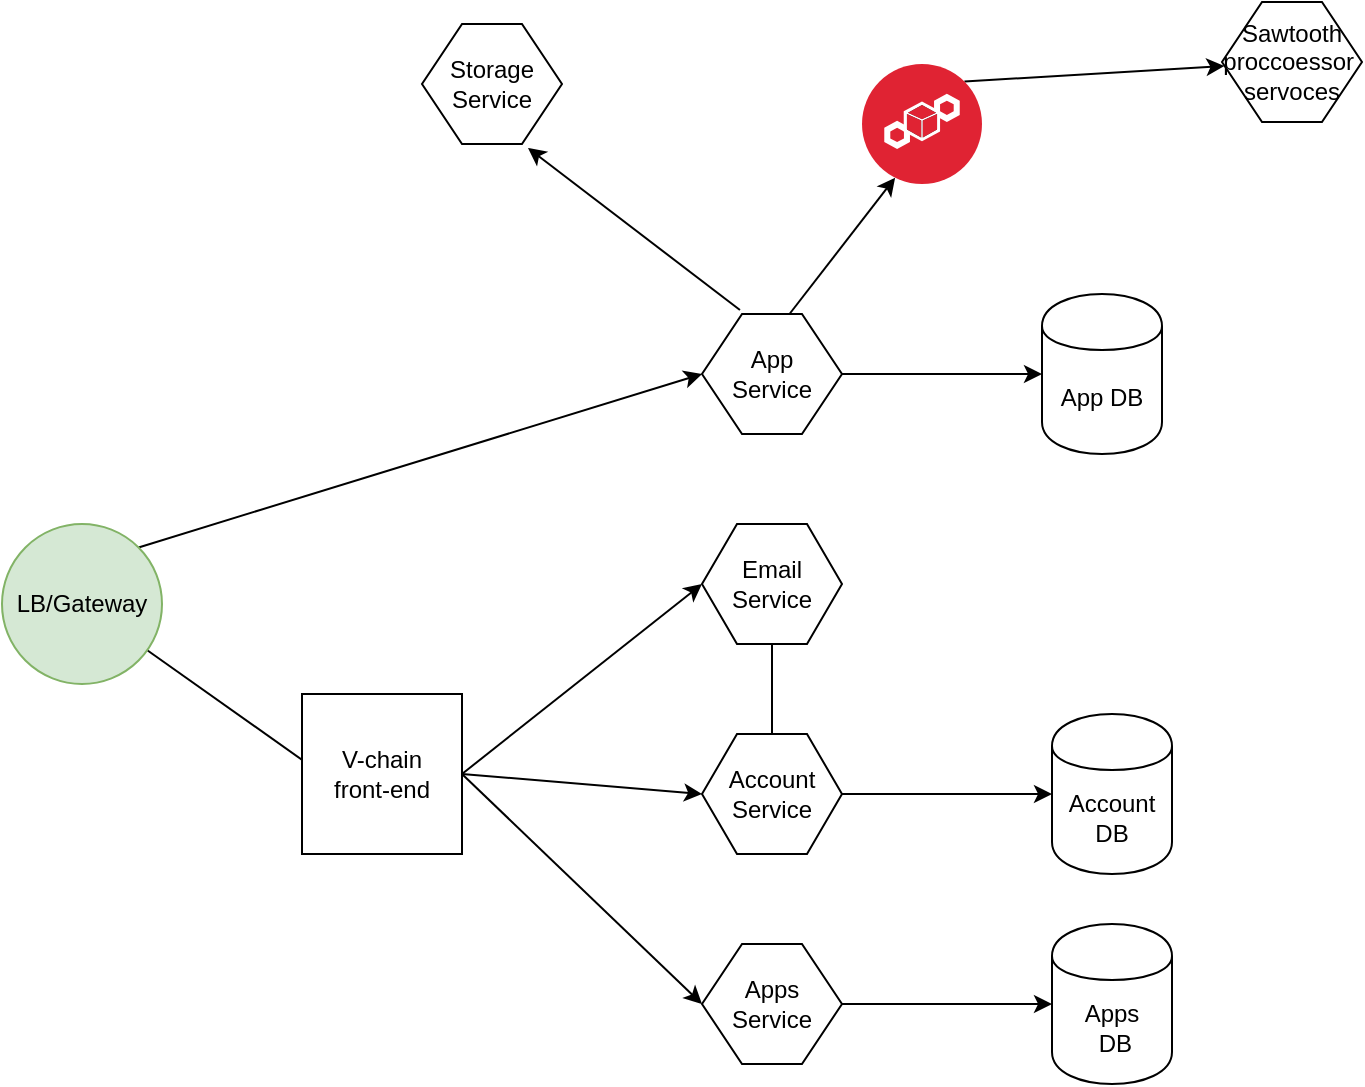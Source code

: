 <mxfile version="12.4.3" type="github" pages="2">
  <diagram id="S9bAF8Y2xewPEpYPeAAs" name="architecture">
    <mxGraphModel dx="1553" dy="1986" grid="1" gridSize="10" guides="1" tooltips="1" connect="1" arrows="1" fold="1" page="1" pageScale="1" pageWidth="827" pageHeight="1169" math="0" shadow="0">
      <root>
        <mxCell id="0"/>
        <mxCell id="1" parent="0"/>
        <mxCell id="KJewuH6JOESfiElqel58-6" style="edgeStyle=none;rounded=0;orthogonalLoop=1;jettySize=auto;html=1;entryX=0;entryY=0.5;entryDx=0;entryDy=0;exitX=1;exitY=0.5;exitDx=0;exitDy=0;" parent="1" source="EZ-6pBKwDiRtnUQuMYFM-1" target="c5t16O94_06bRo73200G-6" edge="1">
          <mxGeometry relative="1" as="geometry">
            <mxPoint x="280" y="240" as="sourcePoint"/>
          </mxGeometry>
        </mxCell>
        <mxCell id="KJewuH6JOESfiElqel58-13" style="edgeStyle=none;rounded=0;orthogonalLoop=1;jettySize=auto;html=1;exitX=1;exitY=0;exitDx=0;exitDy=0;entryX=0;entryY=0.5;entryDx=0;entryDy=0;" parent="1" source="c5t16O94_06bRo73200G-2" target="c5t16O94_06bRo73200G-5" edge="1">
          <mxGeometry relative="1" as="geometry"/>
        </mxCell>
        <mxCell id="KJewuH6JOESfiElqel58-19" style="edgeStyle=none;rounded=0;orthogonalLoop=1;jettySize=auto;html=1;exitX=1;exitY=0.5;exitDx=0;exitDy=0;entryX=0;entryY=0.5;entryDx=0;entryDy=0;" parent="1" source="EZ-6pBKwDiRtnUQuMYFM-1" target="c5t16O94_06bRo73200G-7" edge="1">
          <mxGeometry relative="1" as="geometry"/>
        </mxCell>
        <mxCell id="VyrKJFE40DiqVYURIyEz-2" style="rounded=0;orthogonalLoop=1;jettySize=auto;html=1;exitX=1;exitY=0.5;exitDx=0;exitDy=0;entryX=0;entryY=0.5;entryDx=0;entryDy=0;" parent="1" source="EZ-6pBKwDiRtnUQuMYFM-1" target="VyrKJFE40DiqVYURIyEz-1" edge="1">
          <mxGeometry relative="1" as="geometry"/>
        </mxCell>
        <mxCell id="EZ-6pBKwDiRtnUQuMYFM-2" style="rounded=0;orthogonalLoop=1;jettySize=auto;html=1;entryX=0.125;entryY=0.5;entryDx=0;entryDy=0;entryPerimeter=0;" parent="1" source="c5t16O94_06bRo73200G-2" target="EZ-6pBKwDiRtnUQuMYFM-1" edge="1">
          <mxGeometry relative="1" as="geometry"/>
        </mxCell>
        <mxCell id="c5t16O94_06bRo73200G-2" value="LB/Gateway" style="ellipse;whiteSpace=wrap;html=1;aspect=fixed;fillColor=#d5e8d4;strokeColor=#82b366;" parent="1" vertex="1">
          <mxGeometry x="40" y="200" width="80" height="80" as="geometry"/>
        </mxCell>
        <mxCell id="KJewuH6JOESfiElqel58-3" style="edgeStyle=orthogonalEdgeStyle;rounded=0;orthogonalLoop=1;jettySize=auto;html=1;exitX=1;exitY=0.5;exitDx=0;exitDy=0;" parent="1" source="c5t16O94_06bRo73200G-5" target="KJewuH6JOESfiElqel58-1" edge="1">
          <mxGeometry relative="1" as="geometry"/>
        </mxCell>
        <mxCell id="KJewuH6JOESfiElqel58-14" style="edgeStyle=none;rounded=0;orthogonalLoop=1;jettySize=auto;html=1;exitX=0.271;exitY=-0.033;exitDx=0;exitDy=0;entryX=0.757;entryY=1.033;entryDx=0;entryDy=0;exitPerimeter=0;entryPerimeter=0;" parent="1" source="c5t16O94_06bRo73200G-5" target="KJewuH6JOESfiElqel58-9" edge="1">
          <mxGeometry relative="1" as="geometry"/>
        </mxCell>
        <mxCell id="wAPQZnwlaJf_ykvROvv0-4" style="rounded=0;orthogonalLoop=1;jettySize=auto;html=1;exitX=0.625;exitY=0;exitDx=0;exitDy=0;entryX=0.25;entryY=1;entryDx=0;entryDy=0;" edge="1" parent="1" source="c5t16O94_06bRo73200G-5" target="wAPQZnwlaJf_ykvROvv0-3">
          <mxGeometry relative="1" as="geometry"/>
        </mxCell>
        <mxCell id="c5t16O94_06bRo73200G-5" value="App&lt;br&gt;Service" style="shape=hexagon;html=1;whiteSpace=wrap;perimeter=hexagonPerimeter;rounded=0;size=0.286;" parent="1" vertex="1">
          <mxGeometry x="390" y="95" width="70" height="60" as="geometry"/>
        </mxCell>
        <mxCell id="KJewuH6JOESfiElqel58-4" style="edgeStyle=orthogonalEdgeStyle;rounded=0;orthogonalLoop=1;jettySize=auto;html=1;exitX=1;exitY=0.5;exitDx=0;exitDy=0;" parent="1" source="c5t16O94_06bRo73200G-6" target="KJewuH6JOESfiElqel58-2" edge="1">
          <mxGeometry relative="1" as="geometry"/>
        </mxCell>
        <mxCell id="KJewuH6JOESfiElqel58-8" style="edgeStyle=none;rounded=0;orthogonalLoop=1;jettySize=auto;html=1;exitX=0.5;exitY=1;exitDx=0;exitDy=0;entryX=0.5;entryY=0;entryDx=0;entryDy=0;" parent="1" source="c5t16O94_06bRo73200G-6" target="c5t16O94_06bRo73200G-7" edge="1">
          <mxGeometry relative="1" as="geometry"/>
        </mxCell>
        <mxCell id="c5t16O94_06bRo73200G-6" value="Account Service" style="shape=hexagon;html=1;whiteSpace=wrap;perimeter=hexagonPerimeter;rounded=0;" parent="1" vertex="1">
          <mxGeometry x="390" y="305" width="70" height="60" as="geometry"/>
        </mxCell>
        <mxCell id="c5t16O94_06bRo73200G-7" value="Email Service" style="shape=hexagon;html=1;whiteSpace=wrap;perimeter=hexagonPerimeter;rounded=0;" parent="1" vertex="1">
          <mxGeometry x="390" y="200" width="70" height="60" as="geometry"/>
        </mxCell>
        <mxCell id="KJewuH6JOESfiElqel58-1" value="App DB&lt;br&gt;" style="shape=cylinder;whiteSpace=wrap;html=1;boundedLbl=1;backgroundOutline=1;" parent="1" vertex="1">
          <mxGeometry x="560" y="85" width="60" height="80" as="geometry"/>
        </mxCell>
        <mxCell id="KJewuH6JOESfiElqel58-2" value="Account DB" style="shape=cylinder;whiteSpace=wrap;html=1;boundedLbl=1;backgroundOutline=1;" parent="1" vertex="1">
          <mxGeometry x="565" y="295" width="60" height="80" as="geometry"/>
        </mxCell>
        <mxCell id="KJewuH6JOESfiElqel58-9" value="Storage&lt;br&gt;Service" style="shape=hexagon;html=1;whiteSpace=wrap;perimeter=hexagonPerimeter;rounded=0;size=0.286;" parent="1" vertex="1">
          <mxGeometry x="250" y="-50" width="70" height="60" as="geometry"/>
        </mxCell>
        <mxCell id="KJewuH6JOESfiElqel58-16" value="Sawtooth proccoessor&amp;nbsp;&lt;br&gt;servoces" style="shape=hexagon;html=1;whiteSpace=wrap;perimeter=hexagonPerimeter;rounded=0;size=0.286;" parent="1" vertex="1">
          <mxGeometry x="650" y="-61" width="70" height="60" as="geometry"/>
        </mxCell>
        <mxCell id="VyrKJFE40DiqVYURIyEz-4" style="edgeStyle=none;rounded=0;orthogonalLoop=1;jettySize=auto;html=1;exitX=1;exitY=0.5;exitDx=0;exitDy=0;entryX=0;entryY=0.5;entryDx=0;entryDy=0;" parent="1" source="VyrKJFE40DiqVYURIyEz-1" target="VyrKJFE40DiqVYURIyEz-3" edge="1">
          <mxGeometry relative="1" as="geometry"/>
        </mxCell>
        <mxCell id="VyrKJFE40DiqVYURIyEz-1" value="Apps&lt;br&gt;Service" style="shape=hexagon;html=1;whiteSpace=wrap;perimeter=hexagonPerimeter;rounded=0;size=0.286;" parent="1" vertex="1">
          <mxGeometry x="390" y="410" width="70" height="60" as="geometry"/>
        </mxCell>
        <mxCell id="VyrKJFE40DiqVYURIyEz-3" value="Apps&lt;br&gt;&amp;nbsp;DB" style="shape=cylinder;whiteSpace=wrap;html=1;boundedLbl=1;backgroundOutline=1;" parent="1" vertex="1">
          <mxGeometry x="565" y="400" width="60" height="80" as="geometry"/>
        </mxCell>
        <mxCell id="EZ-6pBKwDiRtnUQuMYFM-1" value="V-chain &lt;br&gt;front-end" style="whiteSpace=wrap;html=1;aspect=fixed;" parent="1" vertex="1">
          <mxGeometry x="190" y="285" width="80" height="80" as="geometry"/>
        </mxCell>
        <mxCell id="wAPQZnwlaJf_ykvROvv0-5" style="edgeStyle=none;rounded=0;orthogonalLoop=1;jettySize=auto;html=1;exitX=1;exitY=0;exitDx=0;exitDy=0;" edge="1" parent="1" source="wAPQZnwlaJf_ykvROvv0-3" target="KJewuH6JOESfiElqel58-16">
          <mxGeometry relative="1" as="geometry"/>
        </mxCell>
        <mxCell id="wAPQZnwlaJf_ykvROvv0-3" value="" style="aspect=fixed;perimeter=ellipsePerimeter;html=1;align=center;shadow=0;dashed=0;fontColor=#4277BB;labelBackgroundColor=#ffffff;fontSize=12;spacingTop=3;image;image=img/lib/ibm/security/blockchain_security_service.svg;" vertex="1" parent="1">
          <mxGeometry x="470" y="-30" width="60" height="60" as="geometry"/>
        </mxCell>
      </root>
    </mxGraphModel>
  </diagram>
  <diagram id="YG2kWyBaPJGQGZZ1_3GV" name="Flow">
    <mxGraphModel dx="932" dy="490" grid="1" gridSize="10" guides="1" tooltips="1" connect="1" arrows="1" fold="1" page="1" pageScale="1" pageWidth="827" pageHeight="1169" math="0" shadow="0">
      <root>
        <mxCell id="JJyonttHRWqO1ffSt9Pu-0"/>
        <mxCell id="JJyonttHRWqO1ffSt9Pu-1" parent="JJyonttHRWqO1ffSt9Pu-0"/>
        <mxCell id="mGlZdLuD692To2AyCfXG-4" style="edgeStyle=orthogonalEdgeStyle;rounded=0;orthogonalLoop=1;jettySize=auto;html=1;exitX=0.5;exitY=1;exitDx=0;exitDy=0;" parent="JJyonttHRWqO1ffSt9Pu-1" edge="1">
          <mxGeometry relative="1" as="geometry">
            <mxPoint x="412" y="80" as="sourcePoint"/>
            <mxPoint x="412" y="80" as="targetPoint"/>
          </mxGeometry>
        </mxCell>
        <mxCell id="VJg0Jzq7aLUkYhYF0uZs-0" value="users-service" style="shape=hexagon;html=1;whiteSpace=wrap;perimeter=hexagonPerimeter;rounded=0;size=0.286;fillColor=#d5e8d4;strokeColor=#82b366;" parent="JJyonttHRWqO1ffSt9Pu-1" vertex="1">
          <mxGeometry x="379" y="80" width="68" height="60" as="geometry"/>
        </mxCell>
        <mxCell id="zObz1S2SEYL4xXPp6xG1-0" value="app-service" style="shape=hexagon;html=1;whiteSpace=wrap;perimeter=hexagonPerimeter;rounded=0;size=0.286;fillColor=#d5e8d4;strokeColor=#82b366;" vertex="1" parent="JJyonttHRWqO1ffSt9Pu-1">
          <mxGeometry x="379" y="220" width="68" height="60" as="geometry"/>
        </mxCell>
        <mxCell id="zObz1S2SEYL4xXPp6xG1-4" value="- forgotPassword" style="text;html=1;" vertex="1" parent="JJyonttHRWqO1ffSt9Pu-1">
          <mxGeometry x="520" y="135" width="110" height="30" as="geometry"/>
        </mxCell>
        <mxCell id="zObz1S2SEYL4xXPp6xG1-5" value="- resetPassword" style="text;html=1;" vertex="1" parent="JJyonttHRWqO1ffSt9Pu-1">
          <mxGeometry x="520" y="110" width="100" height="30" as="geometry"/>
        </mxCell>
        <mxCell id="zObz1S2SEYL4xXPp6xG1-6" value="- updateProfile" style="text;html=1;" vertex="1" parent="JJyonttHRWqO1ffSt9Pu-1">
          <mxGeometry x="520" y="85" width="100" as="geometry"/>
        </mxCell>
        <mxCell id="zObz1S2SEYL4xXPp6xG1-7" value="- createAccount" style="text;html=1;" vertex="1" parent="JJyonttHRWqO1ffSt9Pu-1">
          <mxGeometry x="520" y="65" width="100" height="30" as="geometry"/>
        </mxCell>
        <mxCell id="zObz1S2SEYL4xXPp6xG1-10" value="RESTAPI" style="text;html=1;align=center;verticalAlign=middle;resizable=0;points=[];;autosize=1;fillColor=#d5e8d4;strokeColor=#82b366;" vertex="1" parent="JJyonttHRWqO1ffSt9Pu-1">
          <mxGeometry x="60" y="370" width="70" height="20" as="geometry"/>
        </mxCell>
        <mxCell id="zObz1S2SEYL4xXPp6xG1-12" value="- deployApp&lt;br&gt;- edutApp&lt;br&gt;- removeApp" style="text;html=1;" vertex="1" parent="JJyonttHRWqO1ffSt9Pu-1">
          <mxGeometry x="520" y="220" width="80" height="50" as="geometry"/>
        </mxCell>
        <mxCell id="zObz1S2SEYL4xXPp6xG1-14" value="email-service" style="shape=hexagon;html=1;whiteSpace=wrap;perimeter=hexagonPerimeter;rounded=0;size=0.286;fillColor=#ffe6cc;strokeColor=#d79b00;" vertex="1" parent="JJyonttHRWqO1ffSt9Pu-1">
          <mxGeometry x="379" y="350" width="68" height="60" as="geometry"/>
        </mxCell>
        <mxCell id="zObz1S2SEYL4xXPp6xG1-15" value="gRPC" style="text;html=1;align=center;verticalAlign=middle;resizable=0;points=[];;autosize=1;fillColor=#ffe6cc;strokeColor=#d79b00;" vertex="1" parent="JJyonttHRWqO1ffSt9Pu-1">
          <mxGeometry x="60" y="410" width="50" height="20" as="geometry"/>
        </mxCell>
        <mxCell id="zObz1S2SEYL4xXPp6xG1-16" value="&amp;nbsp;&lt;span style=&quot;color: rgb(98 , 232 , 132) ; background-color: rgb(40 , 42 , 54) ; font-family: &amp;#34;menlo&amp;#34; , &amp;#34;monaco&amp;#34; , &amp;#34;courier new&amp;#34; , monospace ; white-space: pre&quot;&gt;send_normal_email&lt;/span&gt;" style="text;html=1;align=center;verticalAlign=middle;resizable=0;points=[];;autosize=1;" vertex="1" parent="JJyonttHRWqO1ffSt9Pu-1">
          <mxGeometry x="515" y="350" width="140" height="20" as="geometry"/>
        </mxCell>
        <mxCell id="zObz1S2SEYL4xXPp6xG1-17" value="&lt;div style=&quot;color: rgb(246 , 246 , 244) ; background-color: rgb(40 , 42 , 54) ; font-family: &amp;#34;menlo&amp;#34; , &amp;#34;monaco&amp;#34; , &amp;#34;courier new&amp;#34; , monospace ; line-height: 18px ; white-space: pre&quot;&gt;&lt;span style=&quot;color: #62e884&quot;&gt;send_confirm_email&lt;/span&gt;&lt;/div&gt;" style="text;html=1;align=center;verticalAlign=middle;resizable=0;points=[];;autosize=1;" vertex="1" parent="JJyonttHRWqO1ffSt9Pu-1">
          <mxGeometry x="515" y="370" width="150" height="20" as="geometry"/>
        </mxCell>
        <mxCell id="zObz1S2SEYL4xXPp6xG1-18" value="&lt;div style=&quot;color: rgb(246 , 246 , 244) ; background-color: rgb(40 , 42 , 54) ; font-family: &amp;#34;menlo&amp;#34; , &amp;#34;monaco&amp;#34; , &amp;#34;courier new&amp;#34; , monospace ; line-height: 18px ; white-space: pre&quot;&gt;&lt;span style=&quot;color: #62e884&quot;&gt;send_email&lt;/span&gt;&lt;/div&gt;" style="text;html=1;align=center;verticalAlign=middle;resizable=0;points=[];;autosize=1;" vertex="1" parent="JJyonttHRWqO1ffSt9Pu-1">
          <mxGeometry x="515" y="390" width="90" height="20" as="geometry"/>
        </mxCell>
        <mxCell id="KaJ7l-UNu07vzdfhuoyD-0" value="storage-service" style="shape=hexagon;html=1;whiteSpace=wrap;perimeter=hexagonPerimeter;rounded=0;size=0.286;fillColor=#ffe6cc;strokeColor=#d79b00;" vertex="1" parent="JJyonttHRWqO1ffSt9Pu-1">
          <mxGeometry x="379" y="470" width="68" height="60" as="geometry"/>
        </mxCell>
        <mxCell id="KaJ7l-UNu07vzdfhuoyD-1" value="&lt;div style=&quot;color: rgb(246 , 246 , 244) ; background-color: rgb(40 , 42 , 54) ; font-family: &amp;#34;menlo&amp;#34; , &amp;#34;monaco&amp;#34; , &amp;#34;courier new&amp;#34; , monospace ; line-height: 18px ; white-space: pre&quot;&gt;&lt;span style=&quot;color: #62e884&quot;&gt;saveToIpfs&lt;/span&gt;&lt;/div&gt;" style="text;html=1;align=center;verticalAlign=middle;resizable=0;points=[];;autosize=1;" vertex="1" parent="JJyonttHRWqO1ffSt9Pu-1">
          <mxGeometry x="520" y="490" width="90" height="20" as="geometry"/>
        </mxCell>
      </root>
    </mxGraphModel>
  </diagram>
</mxfile>
